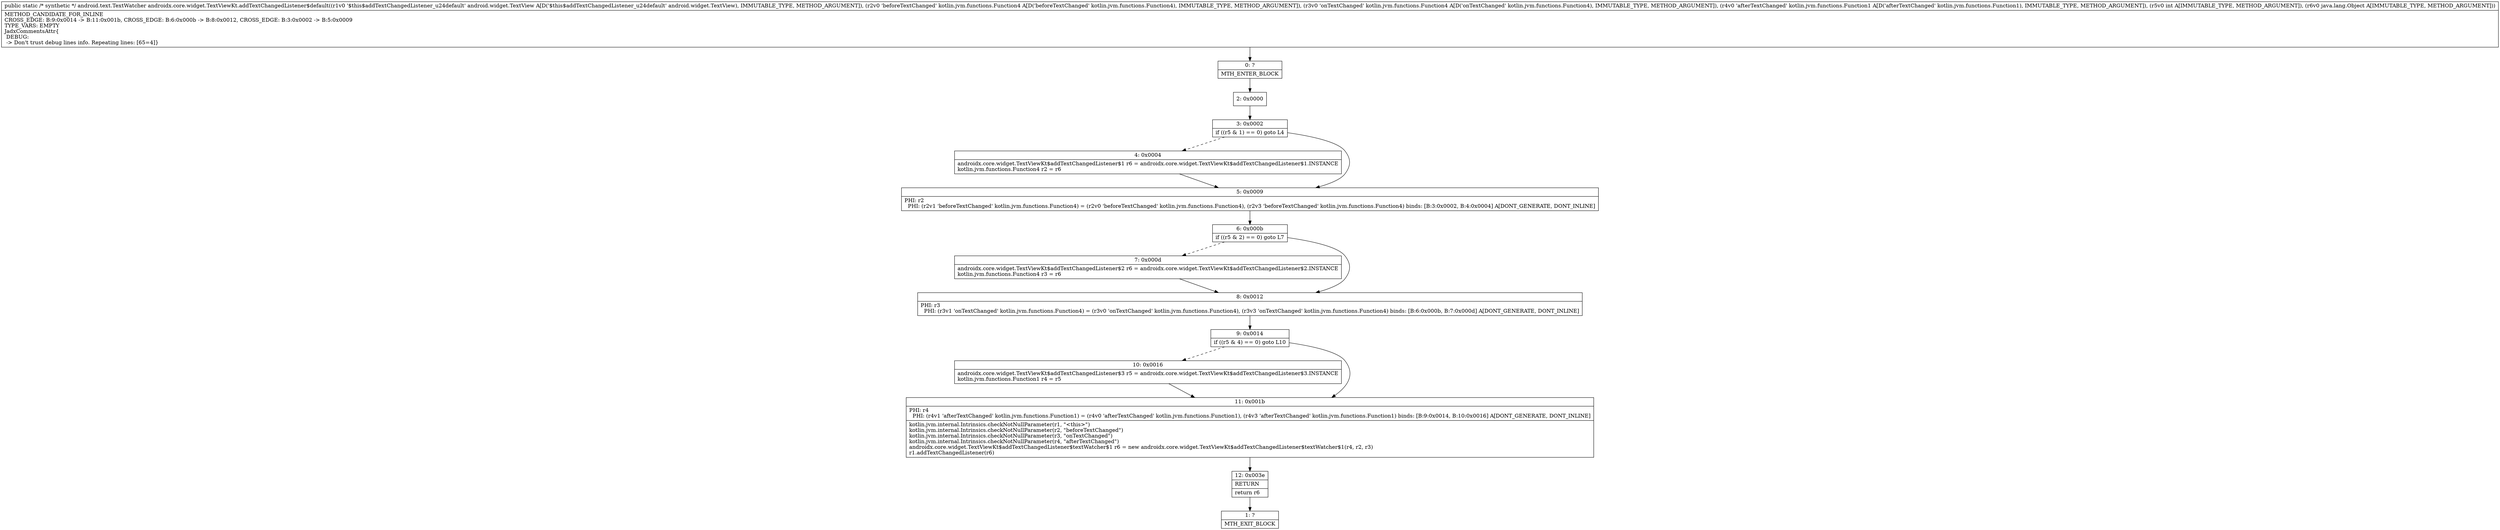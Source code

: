 digraph "CFG forandroidx.core.widget.TextViewKt.addTextChangedListener$default(Landroid\/widget\/TextView;Lkotlin\/jvm\/functions\/Function4;Lkotlin\/jvm\/functions\/Function4;Lkotlin\/jvm\/functions\/Function1;ILjava\/lang\/Object;)Landroid\/text\/TextWatcher;" {
Node_0 [shape=record,label="{0\:\ ?|MTH_ENTER_BLOCK\l}"];
Node_2 [shape=record,label="{2\:\ 0x0000}"];
Node_3 [shape=record,label="{3\:\ 0x0002|if ((r5 & 1) == 0) goto L4\l}"];
Node_4 [shape=record,label="{4\:\ 0x0004|androidx.core.widget.TextViewKt$addTextChangedListener$1 r6 = androidx.core.widget.TextViewKt$addTextChangedListener$1.INSTANCE\lkotlin.jvm.functions.Function4 r2 = r6\l}"];
Node_5 [shape=record,label="{5\:\ 0x0009|PHI: r2 \l  PHI: (r2v1 'beforeTextChanged' kotlin.jvm.functions.Function4) = (r2v0 'beforeTextChanged' kotlin.jvm.functions.Function4), (r2v3 'beforeTextChanged' kotlin.jvm.functions.Function4) binds: [B:3:0x0002, B:4:0x0004] A[DONT_GENERATE, DONT_INLINE]\l}"];
Node_6 [shape=record,label="{6\:\ 0x000b|if ((r5 & 2) == 0) goto L7\l}"];
Node_7 [shape=record,label="{7\:\ 0x000d|androidx.core.widget.TextViewKt$addTextChangedListener$2 r6 = androidx.core.widget.TextViewKt$addTextChangedListener$2.INSTANCE\lkotlin.jvm.functions.Function4 r3 = r6\l}"];
Node_8 [shape=record,label="{8\:\ 0x0012|PHI: r3 \l  PHI: (r3v1 'onTextChanged' kotlin.jvm.functions.Function4) = (r3v0 'onTextChanged' kotlin.jvm.functions.Function4), (r3v3 'onTextChanged' kotlin.jvm.functions.Function4) binds: [B:6:0x000b, B:7:0x000d] A[DONT_GENERATE, DONT_INLINE]\l}"];
Node_9 [shape=record,label="{9\:\ 0x0014|if ((r5 & 4) == 0) goto L10\l}"];
Node_10 [shape=record,label="{10\:\ 0x0016|androidx.core.widget.TextViewKt$addTextChangedListener$3 r5 = androidx.core.widget.TextViewKt$addTextChangedListener$3.INSTANCE\lkotlin.jvm.functions.Function1 r4 = r5\l}"];
Node_11 [shape=record,label="{11\:\ 0x001b|PHI: r4 \l  PHI: (r4v1 'afterTextChanged' kotlin.jvm.functions.Function1) = (r4v0 'afterTextChanged' kotlin.jvm.functions.Function1), (r4v3 'afterTextChanged' kotlin.jvm.functions.Function1) binds: [B:9:0x0014, B:10:0x0016] A[DONT_GENERATE, DONT_INLINE]\l|kotlin.jvm.internal.Intrinsics.checkNotNullParameter(r1, \"\<this\>\")\lkotlin.jvm.internal.Intrinsics.checkNotNullParameter(r2, \"beforeTextChanged\")\lkotlin.jvm.internal.Intrinsics.checkNotNullParameter(r3, \"onTextChanged\")\lkotlin.jvm.internal.Intrinsics.checkNotNullParameter(r4, \"afterTextChanged\")\landroidx.core.widget.TextViewKt$addTextChangedListener$textWatcher$1 r6 = new androidx.core.widget.TextViewKt$addTextChangedListener$textWatcher$1(r4, r2, r3)\lr1.addTextChangedListener(r6)\l}"];
Node_12 [shape=record,label="{12\:\ 0x003e|RETURN\l|return r6\l}"];
Node_1 [shape=record,label="{1\:\ ?|MTH_EXIT_BLOCK\l}"];
MethodNode[shape=record,label="{public static \/* synthetic *\/ android.text.TextWatcher androidx.core.widget.TextViewKt.addTextChangedListener$default((r1v0 '$this$addTextChangedListener_u24default' android.widget.TextView A[D('$this$addTextChangedListener_u24default' android.widget.TextView), IMMUTABLE_TYPE, METHOD_ARGUMENT]), (r2v0 'beforeTextChanged' kotlin.jvm.functions.Function4 A[D('beforeTextChanged' kotlin.jvm.functions.Function4), IMMUTABLE_TYPE, METHOD_ARGUMENT]), (r3v0 'onTextChanged' kotlin.jvm.functions.Function4 A[D('onTextChanged' kotlin.jvm.functions.Function4), IMMUTABLE_TYPE, METHOD_ARGUMENT]), (r4v0 'afterTextChanged' kotlin.jvm.functions.Function1 A[D('afterTextChanged' kotlin.jvm.functions.Function1), IMMUTABLE_TYPE, METHOD_ARGUMENT]), (r5v0 int A[IMMUTABLE_TYPE, METHOD_ARGUMENT]), (r6v0 java.lang.Object A[IMMUTABLE_TYPE, METHOD_ARGUMENT]))  | METHOD_CANDIDATE_FOR_INLINE\lCROSS_EDGE: B:9:0x0014 \-\> B:11:0x001b, CROSS_EDGE: B:6:0x000b \-\> B:8:0x0012, CROSS_EDGE: B:3:0x0002 \-\> B:5:0x0009\lTYPE_VARS: EMPTY\lJadxCommentsAttr\{\l DEBUG: \l \-\> Don't trust debug lines info. Repeating lines: [65=4]\}\l}"];
MethodNode -> Node_0;Node_0 -> Node_2;
Node_2 -> Node_3;
Node_3 -> Node_4[style=dashed];
Node_3 -> Node_5;
Node_4 -> Node_5;
Node_5 -> Node_6;
Node_6 -> Node_7[style=dashed];
Node_6 -> Node_8;
Node_7 -> Node_8;
Node_8 -> Node_9;
Node_9 -> Node_10[style=dashed];
Node_9 -> Node_11;
Node_10 -> Node_11;
Node_11 -> Node_12;
Node_12 -> Node_1;
}

